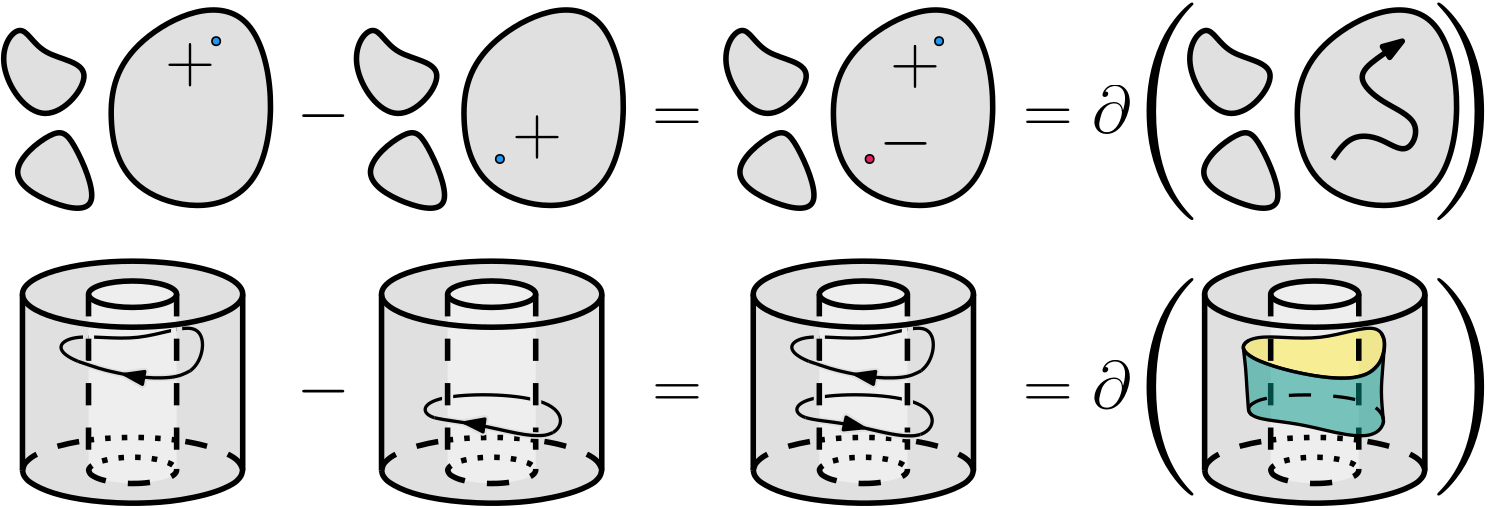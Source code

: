 <?xml version="1.0"?>
<!DOCTYPE ipe SYSTEM "ipe.dtd">
<ipe version="70218" creator="Ipe 7.2.28">
<info created="D:20130404113709" modified="D:20240128180822"/>
<ipestyle name="tungsteno">
<symbol name="arrow/arc(spx)">
<path stroke="sym-stroke" fill="sym-stroke" pen="sym-pen">
0 0 m
-1 0.333 l
-1 -0.333 l
h
</path>
</symbol>
<symbol name="arrow/farc(spx)">
<path stroke="sym-stroke" fill="white" pen="sym-pen">
0 0 m
-1 0.333 l
-1 -0.333 l
h
</path>
</symbol>
<symbol name="arrow/ptarc(spx)">
<path stroke="sym-stroke" fill="sym-stroke" pen="sym-pen">
0 0 m
-1 0.333 l
-0.8 0 l
-1 -0.333 l
h
</path>
</symbol>
<symbol name="arrow/fptarc(spx)">
<path stroke="sym-stroke" fill="white" pen="sym-pen">
0 0 m
-1 0.333 l
-0.8 0 l
-1 -0.333 l
h
</path>
</symbol>
<symbol name="mark/circle(sx)" transformations="translations">
<path fill="sym-stroke">
0.6 0 0 0.6 0 0 e
0.4 0 0 0.4 0 0 e
</path>
</symbol>
<symbol name="mark/disk(sx)" transformations="translations">
<path fill="sym-stroke">
0.6 0 0 0.6 0 0 e
</path>
</symbol>
<symbol name="mark/fdisk(sfx)" transformations="translations">
<group>
<path fill="sym-fill">
0.5 0 0 0.5 0 0 e
</path>
<path fill="sym-stroke" fillrule="eofill">
0.6 0 0 0.6 0 0 e
0.4 0 0 0.4 0 0 e
</path>
</group>
</symbol>
<symbol name="mark/box(sx)" transformations="translations">
<path fill="sym-stroke" fillrule="eofill">
-0.6 -0.6 m
0.6 -0.6 l
0.6 0.6 l
-0.6 0.6 l
h
-0.4 -0.4 m
0.4 -0.4 l
0.4 0.4 l
-0.4 0.4 l
h
</path>
</symbol>
<symbol name="mark/square(sx)" transformations="translations">
<path fill="sym-stroke">
-0.6 -0.6 m
0.6 -0.6 l
0.6 0.6 l
-0.6 0.6 l
h
</path>
</symbol>
<symbol name="mark/fsquare(sfx)" transformations="translations">
<group>
<path fill="sym-fill">
-0.5 -0.5 m
0.5 -0.5 l
0.5 0.5 l
-0.5 0.5 l
h
</path>
<path fill="sym-stroke" fillrule="eofill">
-0.6 -0.6 m
0.6 -0.6 l
0.6 0.6 l
-0.6 0.6 l
h
-0.4 -0.4 m
0.4 -0.4 l
0.4 0.4 l
-0.4 0.4 l
h
</path>
</group>
</symbol>
<symbol name="mark/cross(sx)" transformations="translations">
<group>
<path fill="sym-stroke">
-0.43 -0.57 m
0.57 0.43 l
0.43 0.57 l
-0.57 -0.43 l
h
</path>
<path fill="sym-stroke">
-0.43 0.57 m
0.57 -0.43 l
0.43 -0.57 l
-0.57 0.43 l
h
</path>
</group>
</symbol>
<symbol name="arrow/fnormal(spx)">
<path stroke="sym-stroke" fill="white" pen="sym-pen">
0 0 m
-1 0.333 l
-1 -0.333 l
h
</path>
</symbol>
<symbol name="arrow/pointed(spx)">
<path stroke="sym-stroke" fill="sym-stroke" pen="sym-pen">
0 0 m
-1 0.333 l
-0.8 0 l
-1 -0.333 l
h
</path>
</symbol>
<symbol name="arrow/fpointed(spx)">
<path stroke="sym-stroke" fill="white" pen="sym-pen">
0 0 m
-1 0.333 l
-0.8 0 l
-1 -0.333 l
h
</path>
</symbol>
<symbol name="arrow/linear(spx)">
<path stroke="sym-stroke" pen="sym-pen">
-1 0.333 m
0 0 l
-1 -0.333 l
</path>
</symbol>
<symbol name="arrow/fdouble(spx)">
<path stroke="sym-stroke" fill="white" pen="sym-pen">
0 0 m
-1 0.333 l
-1 -0.333 l
h
-1 0 m
-2 0.333 l
-2 -0.333 l
h
</path>
</symbol>
<symbol name="arrow/double(spx)">
<path stroke="sym-stroke" fill="sym-stroke" pen="sym-pen">
0 0 m
-1 0.333 l
-1 -0.333 l
h
-1 0 m
-2 0.333 l
-2 -0.333 l
h
</path>
</symbol>
<symbol name="arrow/mid-normal(spx)">
<path stroke="sym-stroke" fill="sym-stroke" pen="sym-pen">
0.5 0 m
-0.5 0.333 l
-0.5 -0.333 l
h
</path>
</symbol>
<symbol name="arrow/mid-fnormal(spx)">
<path stroke="sym-stroke" fill="white" pen="sym-pen">
0.5 0 m
-0.5 0.333 l
-0.5 -0.333 l
h
</path>
</symbol>
<symbol name="arrow/mid-pointed(spx)">
<path stroke="sym-stroke" fill="sym-stroke" pen="sym-pen">
0.5 0 m
-0.5 0.333 l
-0.3 0 l
-0.5 -0.333 l
h
</path>
</symbol>
<symbol name="arrow/mid-fpointed(spx)">
<path stroke="sym-stroke" fill="white" pen="sym-pen">
0.5 0 m
-0.5 0.333 l
-0.3 0 l
-0.5 -0.333 l
h
</path>
</symbol>
<symbol name="arrow/mid-double(spx)">
<path stroke="sym-stroke" fill="sym-stroke" pen="sym-pen">
1 0 m
0 0.333 l
0 -0.333 l
h
0 0 m
-1 0.333 l
-1 -0.333 l
h
</path>
</symbol>
<symbol name="arrow/mid-fdouble(spx)">
<path stroke="sym-stroke" fill="white" pen="sym-pen">
1 0 m
0 0.333 l
0 -0.333 l
h
0 0 m
-1 0.333 l
-1 -0.333 l
h
</path>
</symbol>
<anglesize name="22.5 deg" value="22.5"/>
<anglesize name="30 deg" value="30"/>
<anglesize name="45 deg" value="45"/>
<anglesize name="60 deg" value="60"/>
<anglesize name="90 deg" value="90"/>
<arrowsize name="large" value="10"/>
<arrowsize name="small" value="5"/>
<arrowsize name="tiny" value="3"/>
<color name="amber100" value="1 0.925 0.702"/>
<color name="amber200" value="1 0.878 0.51"/>
<color name="amber300" value="1 0.835 0.31"/>
<color name="amber400" value="1 0.792 0.157"/>
<color name="amber500" value="1 0.757 0.027"/>
<color name="amber600" value="1 0.702 0"/>
<color name="amber700" value="1 0.627 0"/>
<color name="amber800" value="1 0.561 0"/>
<color name="amber900" value="1 0.435 0"/>
<color name="blue100" value="0.733 0.871 0.984"/>
<color name="blue200" value="0.565 0.792 0.976"/>
<color name="blue300" value="0.392 0.71 0.965"/>
<color name="blue400" value="0.259 0.647 0.961"/>
<color name="blue500" value="0.129 0.588 0.953"/>
<color name="blue600" value="0.118 0.533 0.898"/>
<color name="blue700" value="0.098 0.463 0.824"/>
<color name="blue800" value="0.082 0.396 0.753"/>
<color name="blue900" value="0.051 0.278 0.631"/>
<color name="bluegray100" value="0.812 0.847 0.863"/>
<color name="bluegray200" value="0.69 0.745 0.773"/>
<color name="bluegray300" value="0.565 0.643 0.682"/>
<color name="bluegray400" value="0.471 0.565 0.612"/>
<color name="bluegray500" value="0.376 0.49 0.545"/>
<color name="bluegray600" value="0.329 0.431 0.478"/>
<color name="bluegray700" value="0.271 0.353 0.392"/>
<color name="bluegray800" value="0.216 0.278 0.31"/>
<color name="bluegray900" value="0.149 0.196 0.22"/>
<color name="brown100" value="0.843 0.8 0.784"/>
<color name="brown200" value="0.737 0.667 0.643"/>
<color name="brown300" value="0.631 0.533 0.498"/>
<color name="brown400" value="0.553 0.431 0.388"/>
<color name="brown500" value="0.475 0.333 0.282"/>
<color name="brown600" value="0.427 0.298 0.255"/>
<color name="brown700" value="0.365 0.251 0.216"/>
<color name="brown800" value="0.306 0.204 0.18"/>
<color name="brown900" value="0.243 0.153 0.137"/>
<color name="cyan100" value="0.698 0.922 0.949"/>
<color name="cyan200" value="0.502 0.871 0.918"/>
<color name="cyan300" value="0.302 0.816 0.882"/>
<color name="cyan400" value="0.149 0.776 0.855"/>
<color name="cyan500" value="0 0.737 0.831"/>
<color name="cyan600" value="0 0.675 0.757"/>
<color name="cyan700" value="0 0.592 0.655"/>
<color name="cyan800" value="0 0.514 0.561"/>
<color name="cyan900" value="0 0.376 0.392"/>
<color name="deeporange100" value="1 0.8 0.737"/>
<color name="deeporange200" value="1 0.671 0.569"/>
<color name="deeporange300" value="1 0.541 0.396"/>
<color name="deeporange400" value="1 0.439 0.263"/>
<color name="deeporange500" value="1 0.341 0.133"/>
<color name="deeporange600" value="0.957 0.318 0.118"/>
<color name="deeporange700" value="0.902 0.29 0.098"/>
<color name="deeporange800" value="0.847 0.263 0.082"/>
<color name="deeporange900" value="0.749 0.212 0.047"/>
<color name="deeppurple100" value="0.82 0.769 0.914"/>
<color name="deeppurple200" value="0.702 0.616 0.859"/>
<color name="deeppurple300" value="0.584 0.459 0.804"/>
<color name="deeppurple400" value="0.494 0.341 0.761"/>
<color name="deeppurple500" value="0.404 0.227 0.718"/>
<color name="deeppurple600" value="0.369 0.208 0.694"/>
<color name="deeppurple700" value="0.318 0.176 0.659"/>
<color name="deeppurple800" value="0.271 0.153 0.627"/>
<color name="deeppurple900" value="0.192 0.106 0.573"/>
<color name="gray100" value="0.961"/>
<color name="gray200" value="0.933"/>
<color name="gray300" value="0.878"/>
<color name="gray400" value="0.741"/>
<color name="gray500" value="0.62"/>
<color name="gray600" value="0.459"/>
<color name="gray700" value="0.38"/>
<color name="gray800" value="0.259"/>
<color name="gray900" value="0.129"/>
<color name="green100" value="0.784 0.902 0.788"/>
<color name="green200" value="0.647 0.839 0.655"/>
<color name="green300" value="0.506 0.78 0.518"/>
<color name="green400" value="0.4 0.733 0.416"/>
<color name="green500" value="0.298 0.686 0.314"/>
<color name="green600" value="0.263 0.627 0.278"/>
<color name="green700" value="0.22 0.557 0.235"/>
<color name="green800" value="0.18 0.49 0.196"/>
<color name="green900" value="0.106 0.369 0.125"/>
<color name="indigo100" value="0.773 0.792 0.914"/>
<color name="indigo200" value="0.624 0.659 0.855"/>
<color name="indigo300" value="0.475 0.525 0.796"/>
<color name="indigo400" value="0.361 0.42 0.753"/>
<color name="indigo500" value="0.247 0.318 0.71"/>
<color name="indigo600" value="0.224 0.286 0.671"/>
<color name="indigo700" value="0.188 0.247 0.624"/>
<color name="indigo800" value="0.157 0.208 0.576"/>
<color name="indigo900" value="0.102 0.137 0.494"/>
<color name="lightblue100" value="0.702 0.898 0.988"/>
<color name="lightblue200" value="0.506 0.831 0.98"/>
<color name="lightblue300" value="0.31 0.765 0.969"/>
<color name="lightblue400" value="0.161 0.714 0.965"/>
<color name="lightblue500" value="0.012 0.663 0.957"/>
<color name="lightblue600" value="0.012 0.608 0.898"/>
<color name="lightblue700" value="0.008 0.533 0.82"/>
<color name="lightblue800" value="0.008 0.467 0.741"/>
<color name="lightblue900" value="0.004 0.341 0.608"/>
<color name="lightgreen100" value="0.863 0.929 0.784"/>
<color name="lightgreen200" value="0.773 0.882 0.647"/>
<color name="lightgreen300" value="0.682 0.835 0.506"/>
<color name="lightgreen400" value="0.612 0.8 0.396"/>
<color name="lightgreen500" value="0.545 0.765 0.29"/>
<color name="lightgreen600" value="0.486 0.702 0.259"/>
<color name="lightgreen700" value="0.408 0.624 0.22"/>
<color name="lightgreen800" value="0.333 0.545 0.184"/>
<color name="lightgreen900" value="0.2 0.412 0.118"/>
<color name="lime100" value="0.941 0.957 0.765"/>
<color name="lime200" value="0.902 0.933 0.612"/>
<color name="lime300" value="0.863 0.906 0.459"/>
<color name="lime400" value="0.831 0.882 0.341"/>
<color name="lime500" value="0.804 0.863 0.224"/>
<color name="lime600" value="0.753 0.792 0.2"/>
<color name="lime700" value="0.686 0.706 0.169"/>
<color name="lime800" value="0.62 0.616 0.141"/>
<color name="lime900" value="0.51 0.467 0.09"/>
<color name="orange100" value="1 0.878 0.698"/>
<color name="orange200" value="1 0.8 0.502"/>
<color name="orange300" value="1 0.718 0.302"/>
<color name="orange400" value="1 0.655 0.149"/>
<color name="orange500" value="1 0.596 0"/>
<color name="orange600" value="0.984 0.549 0"/>
<color name="orange700" value="0.961 0.486 0"/>
<color name="orange800" value="0.937 0.424 0"/>
<color name="orange900" value="0.902 0.318 0"/>
<color name="pink100" value="0.973 0.733 0.816"/>
<color name="pink200" value="0.957 0.561 0.694"/>
<color name="pink300" value="0.941 0.384 0.573"/>
<color name="pink400" value="0.925 0.251 0.478"/>
<color name="pink500" value="0.914 0.118 0.388"/>
<color name="pink600" value="0.847 0.106 0.376"/>
<color name="pink700" value="0.761 0.094 0.357"/>
<color name="pink800" value="0.678 0.078 0.341"/>
<color name="pink900" value="0.533 0.055 0.31"/>
<color name="purple100" value="0.882 0.745 0.906"/>
<color name="purple200" value="0.808 0.576 0.847"/>
<color name="purple300" value="0.729 0.408 0.784"/>
<color name="purple400" value="0.671 0.278 0.737"/>
<color name="purple500" value="0.612 0.153 0.69"/>
<color name="purple600" value="0.557 0.141 0.667"/>
<color name="purple700" value="0.482 0.122 0.635"/>
<color name="purple800" value="0.416 0.106 0.604"/>
<color name="purple900" value="0.29 0.078 0.549"/>
<color name="red100" value="1 0.804 0.824"/>
<color name="red200" value="0.937 0.604 0.604"/>
<color name="red300" value="0.898 0.451 0.451"/>
<color name="red400" value="0.937 0.325 0.314"/>
<color name="red500" value="0.957 0.263 0.212"/>
<color name="red600" value="0.898 0.224 0.208"/>
<color name="red700" value="0.827 0.184 0.184"/>
<color name="red800" value="0.776 0.157 0.157"/>
<color name="red900" value="0.718 0.11 0.11"/>
<color name="teal100" value="0.698 0.875 0.859"/>
<color name="teal200" value="0.502 0.796 0.769"/>
<color name="teal300" value="0.302 0.714 0.675"/>
<color name="teal400" value="0.149 0.651 0.604"/>
<color name="teal500" value="0 0.588 0.533"/>
<color name="teal600" value="0 0.537 0.482"/>
<color name="teal700" value="0 0.475 0.42"/>
<color name="teal800" value="0 0.412 0.361"/>
<color name="teal900" value="0 0.302 0.251"/>
<color name="yellow100" value="1 0.976 0.769"/>
<color name="yellow200" value="1 0.961 0.616"/>
<color name="yellow300" value="1 0.945 0.463"/>
<color name="yellow400" value="1 0.933 0.345"/>
<color name="yellow500" value="1 0.922 0.231"/>
<color name="yellow600" value="0.992 0.847 0.208"/>
<color name="yellow700" value="0.984 0.753 0.176"/>
<color name="yellow800" value="0.976 0.659 0.145"/>
<color name="yellow900" value="0.961 0.498 0.09"/>
<dashstyle name="dash dot dotted" value="[4 2 1 2 1 2] 0"/>
<dashstyle name="dash dotted" value="[4 2 1 2] 0"/>
<dashstyle name="dashed" value="[4] 0"/>
<dashstyle name="dotted" value="[1 3] 0"/>
<dashstyle name="large dashed" value="[12] 0"/>
<dashstyle name="large dotted" value="[2 4] 0"/>
<dashstyle name="medium dashed" value="[8] 0"/>
<gridsize name="10 pts (~3.5 mm)" value="10"/>
<gridsize name="14 pts (~5 mm)" value="14"/>
<gridsize name="16 pts (~6 mm)" value="16"/>
<gridsize name="20 pts (~7 mm)" value="20"/>
<gridsize name="28 pts (~10 mm)" value="28"/>
<gridsize name="32 pts (~12 mm)" value="32"/>
<gridsize name="4 pts" value="4"/>
<gridsize name="56 pts (~20 mm)" value="56"/>
<gridsize name="8 pts (~3 mm)" value="8"/>
<opacity name="10%" value="0.1"/>
<opacity name="20%" value="0.2"/>
<opacity name="30%" value="0.3"/>
<opacity name="40%" value="0.4"/>
<opacity name="50%" value="0.5"/>
<opacity name="60%" value="0.6"/>
<opacity name="70%" value="0.7"/>
<opacity name="80%" value="0.8"/>
<opacity name="90%" value="0.9"/>
<pen name="fat" value="1.2"/>
<pen name="heavier" value="0.8"/>
<pen name="ultrafat" value="2"/>
<symbolsize name="large" value="5"/>
<symbolsize name="small" value="2"/>
<symbolsize name="tiny" value="1.1"/>
<textsize name="Huge" value="\Huge"/>
<textsize name="LARGE" value="\LARGE"/>
<textsize name="Large" value="\Large"/>
<textsize name="footnote" value="\footnotesize"/>
<textsize name="huge" value="\huge"/>
<textsize name="large" value="\large"/>
<textsize name="script" value="\scriptsize"/>
<textsize name="small" value="\small"/>
<textsize name="tiny" value="\tiny"/>
<textstyle name="center" begin="\begin{center}" end="\end{center}"/>
<textstyle name="item" begin="\begin{itemize}\item{}" end="\end{itemize}"/>
<textstyle name="itemize" begin="\begin{itemize}" end="\end{itemize}"/>
<tiling name="falling" angle="-60" step="4" width="1"/>
<tiling name="rising" angle="30" step="4" width="1"/>
</ipestyle>
<page>
<layer name="alpha"/>
<view layers="alpha" active="alpha"/>
<path layer="alpha" matrix="0.49553 0 0 0.49553 -59.4712 -128.14" stroke="black" fill="gray300">
220.888 559.982
210.433 559.652
197.595 558.655
183.061 556.619
168.761 553.36
157.802 549.476
146.416 541.854
144 535.544
144 527.351
144 517.337
144 505.048
144 491.848
144 476.372
144 461.807
144 447.697
144 435.862
144 423.573
144 414.014
145.299 403.88
152.508 397.539
162.991 392.718
175.266 389.168
192.77 386.149
204.088 385.007
220.029 384.196
239.078 384.582
253.294 385.847
267.619 388.244
278.992 390.963
291.705 395.537
298.199 399.113
302.308 403.299
304 408.552
304 416.29
304 427.214
304 443.6
304 454.524
304 468.179
304 489.117
304 509.599
304 524.62
303.985 535.541
302.568 540.521
297.42 545.532
286.31 551.052
275.998 554.239
264.408 556.713
252.685 558.404
243.638 559.266 u
</path>
<path matrix="0.49553 0 0 0.49553 -59.4712 -128.14" fill="gray200">
226.111 545.579
216.789 545.353
209.279 544.524
200.893 542.641
196.159 540.733
193.35 538.759
192.001 536.089
192 529.264
192 521.071
192 511.512
192 502.864
192 492.395
192 481.927
192 471.003
192 463.72
192 454.617
192 447.789
192 438.686
192 428.672
192 421.389
192 411.376
192 408
193.555 405.145
196.619 403.172
204.443 400.459
215.764 398.796
224.984 398.452
236.774 399.299
246.615 401.274
252.123 403.559
254.643 405.414
255.737 407.049
256 409.555
256 413.652
256 420.479
256 426.851
256 438.686
256 451.43
256 463.72
256 471.913
256 481.016
256 492.395
256 500.588
256 506.506
256 517.43
256 525.623
256 532.45
256 535.636
255.655 537.405
252.782 540.196
248.642 542.125
240.362 544.25 u
</path>
<path matrix="0.49553 0 0 0.49553 -59.4712 -128.14" stroke="black" pen="fat">
177.504 509.197
161.528 490.262
249.102 468.96
276.321 483.753
276.204 520.098
228.392 499.73 u
</path>
<path matrix="1 0 0 1 -1 0" stroke="gray300" pen="ultrafat">
35.6705 124.376 m
35.6705 120.239 l
</path>
<path matrix="1 0 0 1 1 0" stroke="gray200" pen="ultrafat">
35.6705 124.376 m
35.6705 120.239 l
</path>
<path matrix="0.49553 0 0 0.49553 -59.4712 -128.14" stroke="black" dash="medium dashed" pen="ultrafat">
192 536 m
192 408 l
</path>
<path matrix="1 0 0 1 -1 -0.1" stroke="gray200" pen="2">
67.3845 122.186 m
67.3845 125.471 l
</path>
<path matrix="1 0 0 1 1 0.3" stroke="gray300" pen="2">
67.3845 122.186 m
67.3845 125.471 l
</path>
<path matrix="0.49553 0 0 0.49553 -59.4712 -128.14" stroke="black" dash="medium dashed" pen="ultrafat">
256 536 m
256 408 l
</path>
<path stroke="gray300" pen="2.4">
72.3481 109.949 m
69.374 108.335
65.3682 107.383
58.8098 107.235
53.6586 107.759
47.9474 108.715
43.5197 109.675
39.4382 110.731
35.6706 111.999
31.8369 113.304 s
</path>
<path matrix="0.49553 0 0 0.148659 -59.4712 66.1079" stroke="black" pen="ultrafat">
80 0 0 80 224 480 e
</path>
<path matrix="0.49553 0 0 0.148659 -59.4712 66.1079" stroke="black" pen="ultrafat">
32 0 0 32 224 480 e
</path>
<path matrix="0.49553 0 0 0.49553 -59.4712 -128.14" stroke="black" pen="ultrafat">
144 536 m
144 408 l
</path>
<path matrix="0.49553 0 0 0.49553 -59.4712 -128.14" stroke="black" pen="ultrafat">
304 536 m
304 408 l
</path>
<path matrix="0.49553 0 0 0.49553 -59.4712 -128.14" stroke="black" pen="ultrafat">
144 408.219 m
144.44 405.487
145.395 403.538
147.438 401.04
149.341 399.378
156.567 395.087
166.431 391.335
177.971 388.37
193.748 385.782
213.464 384.209
229.056 384.048
244.454 384.798
258.347 386.324
277.452 390.143
290.806 394.797
297.721 398.68
299.431 400.005
302.106 402.808
303.378 405.014
304 408.581 s
</path>
<path matrix="0.49553 0 0 0.49553 -59.4712 -128.14" stroke="black" dash="medium dashed" pen="ultrafat">
192.131 408.867 m
192.029 407.594
193.22 405.375
194.255 404.46
197.67 402.544
201.099 401.295
205.198 400.232
209.753 399.404
216.399 398.675
222.484 398.411
227.825 398.469
233.666 398.848
240.93 399.854
246.348 401.129
249.415 402.167
252.922 403.892
254.955 405.567
255.866 407.124
256 408.231
256 409.027 s
</path>
<path matrix="0.49553 0 0 0.49553 -59.4712 -128.14" stroke="black" dash="large dotted" pen="ultrafat">
192.1 408.41 m
192.413 409.537
194.17 411.475
197.429 413.349
201.402 414.797
206.85 416.105
211.445 416.83
216.208 417.311
221.314 417.566
226.472 417.571
231.788 417.311
236.253 416.868
241.682 416.001
246.082 414.948
250.313 413.463
252.65 412.276
254.664 410.745
255.807 409.052
255.98 408.216 s
</path>
<path matrix="0.49553 0 0 0.49553 -59.4712 -128.14" stroke="black" dash="medium dashed" pen="ultrafat">
304 408.581 m
302.579 412.503
299.883 415.6
296.144 418.372
287.513 422.593
280.653 424.945
269.625 427.714
261.321 429.228
256 429.92 s
</path>
<path matrix="0.49553 0 0 0.49553 -59.4712 -128.14" stroke="black" dash="medium dashed" pen="ultrafat">
144.001 408.145 m
145.058 411.891
146.139 413.513
148.973 416.329
151.893 418.395
156.226 420.752
161.169 422.856
165.1 424.241
170.003 425.709
178.498 427.74
183.782 428.747
192 429.989 s
</path>
<path matrix="0.49553 0 0 0.49553 -59.4712 -128.14" stroke="black" dash="large dotted" pen="ultrafat">
192 429.989 m
197.367 430.631
204.327 431.263
212.71 431.76
221.161 431.985
230.839 431.912
239.051 431.571
246.47 431.034
251.422 430.546
256 429.989 s
</path>
<path matrix="0.49553 0 0 0.49553 69.7952 -128.14" stroke="black" fill="gray300">
220.888 559.982
210.433 559.652
197.595 558.655
183.061 556.619
168.761 553.36
157.802 549.476
146.416 541.854
144 535.544
144 527.351
144 517.337
144 505.048
144 491.848
144 476.372
144 461.807
144 447.697
144 435.862
144 423.573
144 414.014
145.299 403.88
152.508 397.539
162.991 392.718
175.266 389.168
192.77 386.149
204.088 385.007
220.029 384.196
239.078 384.582
253.294 385.847
267.619 388.244
278.992 390.963
291.705 395.537
298.199 399.113
302.308 403.299
304 408.552
304 416.29
304 427.214
304 443.6
304 454.524
304 468.179
304 489.117
304 509.599
304 524.62
303.985 535.541
302.568 540.521
297.42 545.532
286.31 551.052
275.998 554.239
264.408 556.713
252.685 558.404
243.638 559.266 u
</path>
<path matrix="0.49553 0 0 0.49553 69.7952 -128.14" fill="gray200">
226.111 545.579
216.789 545.353
209.279 544.524
200.893 542.641
196.159 540.733
193.35 538.759
192.001 536.089
192 529.264
192 521.071
192 511.512
192 502.864
192 492.395
192 481.927
192 471.003
192 463.72
192 454.617
192 447.789
192 438.686
192 428.672
192 421.389
192 411.376
192 408
193.555 405.145
196.619 403.172
204.443 400.459
215.764 398.796
224.984 398.452
236.774 399.299
246.615 401.274
252.123 403.559
254.643 405.414
255.737 407.049
256 409.555
256 413.652
256 420.479
256 426.851
256 438.686
256 451.43
256 463.72
256 471.913
256 481.016
256 492.395
256 500.588
256 506.506
256 517.43
256 525.623
256 532.45
256 535.636
255.655 537.405
252.782 540.196
248.642 542.125
240.362 544.25 u
</path>
<path matrix="0.49553 0 0 0.148659 69.7952 66.1079" stroke="black" pen="ultrafat">
80 0 0 80 224 480 e
</path>
<path matrix="0.49553 0 0 0.148659 69.7952 66.1079" stroke="black" pen="ultrafat">
32 0 0 32 224 480 e
</path>
<path matrix="0.49553 0 0 0.49553 69.7952 -128.14" stroke="black" pen="ultrafat">
144 536 m
144 408 l
</path>
<path matrix="0.49553 0 0 0.49553 69.7952 -128.14" stroke="black" pen="ultrafat">
304 536 m
304 408 l
</path>
<path matrix="0.49553 0 0 0.49553 69.7952 -128.14" stroke="black" pen="fat">
174.545 464.818
172.179 444.108
212.415 444.108
273.362 423.99
281.646 463.043 u
</path>
<path matrix="1 0 0 1 -1 0" stroke="gray300" pen="ultrafat">
164.937 101.697 m
164.937 98.1679 l
</path>
<path matrix="1 0 0 1 1 0" stroke="gray200" pen="ultrafat">
164.937 101.697 m
164.937 98.1679 l
</path>
<path matrix="0.49553 0 0 0.49553 69.7952 -128.14" stroke="black" dash="medium dashed" pen="ultrafat">
192 536 m
192 408 l
</path>
<path matrix="1 0 0 1 -1 0" stroke="gray200" pen="2">
196.651 100.967 m
196.651 96.9511 l
</path>
<path matrix="1 0 0 1 1 0" stroke="gray300" pen="2">
196.651 100.967 m
196.651 96.9511 l
</path>
<path matrix="0.49553 0 0 0.49553 69.7952 -128.14" stroke="black" dash="medium dashed" pen="ultrafat">
256 536 m
256 408 l
</path>
<path matrix="0.49553 0 0 0.49553 69.7952 -128.14" stroke="black" pen="ultrafat">
144 408.219 m
144.44 405.487
145.395 403.538
147.438 401.04
149.341 399.378
156.567 395.087
166.431 391.335
177.971 388.37
193.748 385.782
213.464 384.209
229.056 384.048
244.454 384.798
258.347 386.324
277.452 390.143
290.806 394.797
297.721 398.68
299.431 400.005
302.106 402.808
303.378 405.014
304 408.581 s
</path>
<path matrix="0.49553 0 0 0.49553 69.7952 -128.14" stroke="black" dash="medium dashed" pen="ultrafat">
192.131 408.867 m
192.029 407.594
193.22 405.375
194.255 404.46
197.67 402.544
201.099 401.295
205.198 400.232
209.753 399.404
216.399 398.675
222.484 398.411
227.825 398.469
233.666 398.848
240.93 399.854
246.348 401.129
249.415 402.167
252.922 403.892
254.955 405.567
255.866 407.124
256 408.231
256 409.027 s
</path>
<path matrix="0.49553 0 0 0.49553 69.7952 -128.14" stroke="black" dash="large dotted" pen="ultrafat">
192.1 408.41 m
192.413 409.537
194.17 411.475
197.429 413.349
201.402 414.797
206.85 416.105
211.445 416.83
216.208 417.311
221.314 417.566
226.472 417.571
231.788 417.311
236.253 416.868
241.682 416.001
246.082 414.948
250.313 413.463
252.65 412.276
254.664 410.745
255.807 409.052
255.98 408.216 s
</path>
<path matrix="0.49553 0 0 0.49553 69.7952 -128.14" stroke="black" dash="medium dashed" pen="ultrafat">
304 408.581 m
302.579 412.503
299.883 415.6
296.144 418.372
287.513 422.593
280.653 424.945
269.625 427.714
261.321 429.228
256 429.92 s
</path>
<path matrix="0.49553 0 0 0.49553 69.7952 -128.14" stroke="black" dash="medium dashed" pen="ultrafat">
144.001 408.145 m
145.058 411.891
146.139 413.513
148.973 416.329
151.893 418.395
156.226 420.752
161.169 422.856
165.1 424.241
170.003 425.709
178.498 427.74
183.782 428.747
192 429.989 s
</path>
<path matrix="0.49553 0 0 0.49553 69.7952 -128.14" stroke="black" dash="large dotted" pen="ultrafat">
192 429.989 m
197.367 430.631
204.327 431.263
212.71 431.76
221.161 431.985
230.839 431.912
239.051 431.571
246.47 431.034
251.422 430.546
256 429.989 s
</path>
<path stroke="gray300" pen="2.4">
202.878 87.6722 m
201.093 86.9004
199.091 86.5204
195.257 86.5351
190.161 87.2819
181.769 89.1624
176.022 90.4117
169.676 91.4158
163.007 92.3496
160.162 93.0085 s
</path>
<path stroke="gray300" pen="2.8" arrow="normal/normal">
172.21 91.0561 m
171.887 91.1043
171.091 91.22 s
</path>
<path matrix="0.49553 0 0 0.49553 203.613 -128.14" stroke="black" fill="gray300">
220.888 559.982
210.433 559.652
197.595 558.655
183.061 556.619
168.761 553.36
157.802 549.476
146.416 541.854
144 535.544
144 527.351
144 517.337
144 505.048
144 491.848
144 476.372
144 461.807
144 447.697
144 435.862
144 423.573
144 414.014
145.299 403.88
152.508 397.539
162.991 392.718
175.266 389.168
192.77 386.149
204.088 385.007
220.029 384.196
239.078 384.582
253.294 385.847
267.619 388.244
278.992 390.963
291.705 395.537
298.199 399.113
302.308 403.299
304 408.552
304 416.29
304 427.214
304 443.6
304 454.524
304 468.179
304 489.117
304 509.599
304 524.62
303.985 535.541
302.568 540.521
297.42 545.532
286.31 551.052
275.998 554.239
264.408 556.713
252.685 558.404
243.638 559.266 u
</path>
<path matrix="0.49553 0 0 0.49553 203.613 -128.14" fill="gray200">
226.111 545.579
216.789 545.353
209.279 544.524
200.893 542.641
196.159 540.733
193.35 538.759
192.001 536.089
192 529.264
192 521.071
192 511.512
192 502.864
192 492.395
192 481.927
192 471.003
192 463.72
192 454.617
192 447.789
192 438.686
192 428.672
192 421.389
192 411.376
192 408
193.555 405.145
196.619 403.172
204.443 400.459
215.764 398.796
224.984 398.452
236.774 399.299
246.615 401.274
252.123 403.559
254.643 405.414
255.737 407.049
256 409.555
256 413.652
256 420.479
256 426.851
256 438.686
256 451.43
256 463.72
256 471.913
256 481.016
256 492.395
256 500.588
256 506.506
256 517.43
256 525.623
256 532.45
256 535.636
255.655 537.405
252.782 540.196
248.642 542.125
240.362 544.25 u
</path>
<path matrix="0.49553 0 0 0.148659 203.613 66.1079" stroke="black" pen="ultrafat">
32 0 0 32 224 480 e
</path>
<path matrix="0.49553 0 0 0.49553 203.613 -128.14" stroke="black" pen="ultrafat">
144 536 m
144 408 l
</path>
<path matrix="0.49553 0 0 0.49553 203.613 -128.14" stroke="black" pen="ultrafat">
304 536 m
304 408 l
</path>
<path matrix="0.49553 0 0 0.49553 203.613 -128.14" stroke="black" pen="fat">
177.504 509.197
161.528 490.262
249.102 468.96
276.321 483.753
276.204 520.098
228.392 499.73 u
</path>
<path matrix="1 0 0 1 -1 0" stroke="gray300" pen="ultrafat">
298.755 124.006 m
298.755 120.356 l
</path>
<path matrix="1 0 0 1 1 0" stroke="gray200" pen="ultrafat">
298.755 124.006 m
298.755 120.356 l
</path>
<path matrix="0.49553 0 0 0.49553 203.613 -128.14" stroke="black" pen="fat">
174.545 464.818
172.179 444.108
212.415 444.108
273.362 423.99
281.646 463.043 u
</path>
<path matrix="1 0 0 1 -1 0" stroke="gray300" pen="ultrafat">
298.755 101.86 m
298.755 98.2098 s
</path>
<path matrix="1 0 0 1 1 0" stroke="gray200" pen="ultrafat">
298.755 101.86 m
298.755 98.2098 s
</path>
<path matrix="0.49553 0 0 0.49553 203.613 -128.14" stroke="black" dash="medium dashed" pen="ultrafat">
192 536 m
192 408 l
</path>
<path matrix="1 0 0 1 -1 -0.1" stroke="gray200" pen="2">
330.469 122.059 m
330.469 125.466 l
</path>
<path matrix="1 0 0 1 1 0.3" stroke="gray300" pen="2">
330.469 122.059 m
330.469 125.466 l
</path>
<path matrix="1 0 0 1 -1 0.4" stroke="gray200" pen="2">
330.469 100.643 m
330.469 96.8713 s
</path>
<path matrix="1 0 0 1 1 0.4" stroke="gray300" pen="2">
330.469 100.643 m
330.469 96.8713 s
</path>
<path matrix="0.49553 0 0 0.49553 203.613 -128.14" stroke="black" dash="medium dashed" pen="ultrafat">
256 536 m
256 408 l
</path>
<path matrix="0.49553 0 0 0.49553 203.613 -128.14" stroke="black" pen="ultrafat">
144 408.219 m
144.44 405.487
145.395 403.538
147.438 401.04
149.341 399.378
156.567 395.087
166.431 391.335
177.971 388.37
193.748 385.782
213.464 384.209
229.056 384.048
244.454 384.798
258.347 386.324
277.452 390.143
290.806 394.797
297.721 398.68
299.431 400.005
302.106 402.808
303.378 405.014
304 408.581 s
</path>
<path matrix="0.49553 0 0 0.49553 203.613 -128.14" stroke="black" dash="medium dashed" pen="ultrafat">
192.131 408.867 m
192.029 407.594
193.22 405.375
194.255 404.46
197.67 402.544
201.099 401.295
205.198 400.232
209.753 399.404
216.399 398.675
222.484 398.411
227.825 398.469
233.666 398.848
240.93 399.854
246.348 401.129
249.415 402.167
252.922 403.892
254.955 405.567
255.866 407.124
256 408.231
256 409.027 s
</path>
<path matrix="0.49553 0 0 0.49553 203.613 -128.14" stroke="black" dash="large dotted" pen="ultrafat">
192.1 408.41 m
192.413 409.537
194.17 411.475
197.429 413.349
201.402 414.797
206.85 416.105
211.445 416.83
216.208 417.311
221.314 417.566
226.472 417.571
231.788 417.311
236.253 416.868
241.682 416.001
246.082 414.948
250.313 413.463
252.65 412.276
254.664 410.745
255.807 409.052
255.98 408.216 s
</path>
<path matrix="0.49553 0 0 0.49553 203.613 -128.14" stroke="black" dash="medium dashed" pen="ultrafat">
304 408.581 m
302.579 412.503
299.883 415.6
296.144 418.372
287.513 422.593
280.653 424.945
269.625 427.714
261.321 429.228
256 429.92 s
</path>
<path matrix="0.49553 0 0 0.49553 203.613 -128.14" stroke="black" dash="medium dashed" pen="ultrafat">
144.001 408.145 m
145.058 411.891
146.139 413.513
148.973 416.329
151.893 418.395
156.226 420.752
161.169 422.856
165.1 424.241
170.003 425.709
178.498 427.74
183.782 428.747
192 429.989 s
</path>
<path matrix="0.49553 0 0 0.49553 203.613 -128.14" stroke="black" dash="large dotted" pen="ultrafat">
192 429.989 m
197.367 430.631
204.327 431.263
212.71 431.76
221.161 431.985
230.839 431.912
239.051 431.571
246.47 431.034
251.422 430.546
256 429.989 s
</path>
<path matrix="1 0 0 1 263.125 0" stroke="gray300" pen="2.4">
72.3481 109.949 m
69.374 108.335
65.3682 107.383
58.8098 107.235
53.6586 107.759
47.9474 108.715
43.5197 109.675
39.4382 110.731
35.6706 111.999
31.8369 113.304 s
</path>
<path matrix="0.49553 0 0 0.49553 366.106 -128.14" stroke="black" fill="gray300">
220.888 559.982
210.433 559.652
197.595 558.655
183.061 556.619
168.761 553.36
157.802 549.476
146.416 541.854
144 535.544
144 527.351
144 517.337
144 505.048
144 491.848
144 476.372
144 461.807
144 447.697
144 435.862
144 423.573
144 414.014
145.299 403.88
152.508 397.539
162.991 392.718
175.266 389.168
192.77 386.149
204.088 385.007
220.029 384.196
239.078 384.582
253.294 385.847
267.619 388.244
278.992 390.963
291.705 395.537
298.199 399.113
302.308 403.299
304 408.552
304 416.29
304 427.214
304 443.6
304 454.524
304 468.179
304 489.117
304 509.599
304 524.62
303.985 535.541
302.568 540.521
297.42 545.532
286.31 551.052
275.998 554.239
264.408 556.713
252.685 558.404
243.638 559.266 u
</path>
<path matrix="0.49553 0 0 0.49553 366.106 -128.14" fill="gray200">
226.111 545.579
216.789 545.353
209.279 544.524
200.893 542.641
196.159 540.733
193.35 538.759
192.001 536.089
192 529.264
192 521.071
192 511.512
192 502.864
192 492.395
192 481.927
192 471.003
192 463.72
192 454.617
192 447.789
192 438.686
192 428.672
192 421.389
192 411.376
192 408
193.555 405.145
196.619 403.172
204.443 400.459
215.764 398.796
224.984 398.452
236.774 399.299
246.615 401.274
252.123 403.559
254.643 405.414
255.737 407.049
256 409.555
256 413.652
256 420.479
256 426.851
256 438.686
256 451.43
256 463.72
256 471.913
256 481.016
256 492.395
256 500.588
256 506.506
256 517.43
256 525.623
256 532.45
256 535.636
255.655 537.405
252.782 540.196
248.642 542.125
240.362 544.25 u
</path>
<path matrix="0.49553 0 0 0.148659 366.106 66.1079" stroke="black" pen="ultrafat">
80 0 0 80 224 480 e
</path>
<path matrix="0.49553 0 0 0.148659 366.106 66.1079" stroke="black" pen="ultrafat">
32 0 0 32 224 480 e
</path>
<path matrix="0.49553 0 0 0.49553 366.106 -128.14" stroke="black" pen="ultrafat">
144 536 m
144 408 l
</path>
<path matrix="0.49553 0 0 0.49553 366.106 -128.14" stroke="black" pen="ultrafat">
304 536 m
304 408 l
</path>
<path matrix="0.49553 0 0 0.49553 366.106 -128.14" stroke="black" fill="yellow500" pen="fat" opacity="50%" stroke-opacity="opaque">
177.504 509.197
161.528 490.262
249.102 468.96
276.321 483.753
276.204 520.098
228.392 499.73 u
</path>
<path matrix="0.49553 0 0 0.49553 366.106 -128.14" stroke="black" dash="medium dashed" pen="ultrafat">
192 536 m
192 408 l
</path>
<path matrix="0.49553 0 0 0.49553 366.106 -128.14" stroke="black" dash="medium dashed" pen="ultrafat">
256 536 m
256 408 l
</path>
<path matrix="0.49553 0 0 0.49553 366.106 -128.14" stroke="black" pen="ultrafat">
144 408.219 m
144.44 405.487
145.395 403.538
147.438 401.04
149.341 399.378
156.567 395.087
166.431 391.335
177.971 388.37
193.748 385.782
213.464 384.209
229.056 384.048
244.454 384.798
258.347 386.324
277.452 390.143
290.806 394.797
297.721 398.68
299.431 400.005
302.106 402.808
303.378 405.014
304 408.581 s
</path>
<path matrix="0.49553 0 0 0.49553 366.106 -128.14" stroke="black" dash="medium dashed" pen="ultrafat">
192.131 408.867 m
192.029 407.594
193.22 405.375
194.255 404.46
197.67 402.544
201.099 401.295
205.198 400.232
209.753 399.404
216.399 398.675
222.484 398.411
227.825 398.469
233.666 398.848
240.93 399.854
246.348 401.129
249.415 402.167
252.922 403.892
254.955 405.567
255.866 407.124
256 408.231
256 409.027 s
</path>
<path matrix="0.49553 0 0 0.49553 366.106 -128.14" stroke="black" dash="large dotted" pen="ultrafat">
192.1 408.41 m
192.413 409.537
194.17 411.475
197.429 413.349
201.402 414.797
206.85 416.105
211.445 416.83
216.208 417.311
221.314 417.566
226.472 417.571
231.788 417.311
236.253 416.868
241.682 416.001
246.082 414.948
250.313 413.463
252.65 412.276
254.664 410.745
255.807 409.052
255.98 408.216 s
</path>
<path matrix="0.49553 0 0 0.49553 366.106 -128.14" stroke="black" dash="medium dashed" pen="ultrafat">
304 408.581 m
302.579 412.503
299.883 415.6
296.144 418.372
287.513 422.593
280.653 424.945
269.625 427.714
261.321 429.228
256 429.92 s
</path>
<path matrix="0.49553 0 0 0.49553 366.106 -128.14" stroke="black" dash="medium dashed" pen="ultrafat">
144.001 408.145 m
145.058 411.891
146.139 413.513
148.973 416.329
151.893 418.395
156.226 420.752
161.169 422.856
165.1 424.241
170.003 425.709
178.498 427.74
183.782 428.747
192 429.989 s
</path>
<path matrix="0.49553 0 0 0.49553 366.106 -128.14" stroke="black" dash="large dotted" pen="ultrafat">
192 429.989 m
197.367 430.631
204.327 431.263
212.71 431.76
221.161 431.985
230.839 431.912
239.051 431.571
246.47 431.034
251.422 430.546
256 429.989 s
</path>
<path stroke="black" fill="teal500" opacity="50%" stroke-opacity="opaque">
451.455 117.694
451.733 115.322
452.071 112.29
452.349 109.082
452.546 106.05
452.669 103.961
452.821 101.48
452.923 99.9324
453.066 97.9834
453.271 95.361
454.255 94.0878
456.475 93.0078
458.096 92.5866
461.83 91.9652
464 91.6776
466.089 91.4021
468.635 91.0389
471.222 90.6153
475.131 89.8357
480.318 88.6357
483.89 87.8172
487.821 87.0348
490.676 86.6225
495.184 86.4998
497.76 87.0147
499.592 87.9305
501.75 90.87
501.58 94.445
501.379 96.7316
501.137 100.835
501.148 104.565
501.381 108.467
501.56 110.729
501.741 113.034
501.925 116.409
502.01 116.787
500.931 113.661
500.389 112.682
498.423 110.354
496.603 109.089
495.382 108.504
491.843 107.518
489.677 107.251
485.523 107.18
481.617 107.469
477.345 108.038
471.378 109.158
468.292 109.87
465.351 110.638
462.828 111.375
458.198 112.984
455.158 114.356
453.167 115.601 u
</path>
<path matrix="0.49553 0 0 0.49553 366.106 -128.14" stroke="black" pen="fat">
176.335 502.509 m
173.571 500.67
172.125 498.314
172.124 496.509
173.907 482.669
174.715 467.317
175.711 452.395
176.299 450.189
178.303 448.16 s
</path>
<path matrix="0.49553 0 0 0.49553 366.106 -128.14" stroke="black" pen="fat">
272.26 507.846 m
274.307 503.496
274.77 500.249
273.29 481.053
271.943 464.893
273.614 446.72
273.96 443.242 s
</path>
<text matrix="1 0 0 1 0 -99.2256" pos="110.5 195.5" stroke="black" type="label" width="300.514" height="17.219" depth="2.06" valign="baseline" size="Huge" style="math">-\phantom{aaaaaaaa}=\phantom{aaaaaaaa}=\partial</text>
<text matrix="3.15442 0 0 3.15442 79.8635 -140.952" pos="104.5 71.5" stroke="black" type="label" width="43.037" height="18.564" depth="6.18" valign="baseline" size="Huge" style="math">(\phantom{aa})</text>
<path stroke="black" pen="fat" arrow="normal/normal">
172.21 91.0561 m
171.887 91.1043
171.091 91.22 s
</path>
<path stroke="black" pen="fat">
202.878 87.6722 m
201.093 86.9004
199.091 86.5204
195.257 86.5351
190.161 87.2819
181.769 89.1624
176.022 90.4117
169.676 91.4158
163.007 92.3496
160.162 93.0085 s
</path>
<path stroke="gray300" pen="2.4">
293.849 93.0508 m
294.778 92.7807
296.079 92.4884
297.528 92.2317
299.112 91.9964
300.188 91.8503
301.909 91.6252
303.74 91.3826
305.956 91.067
307.463 90.8307
309.211 90.5287
310.97 90.1895
312.402 89.8873
313.936 89.5447
315.177 89.2582
316.453 88.9588
317.799 88.6417
319.902 88.1526
321.936 87.7001
323.139 87.4483
324.666 87.1527
326.449 86.8524
327.524 86.7013
328.823 86.5573
329.711 86.4881
331.841 86.4496
332.723 86.5026
333.145 86.5464
334.353 86.7537
335.121 86.9658 s
</path>
<path matrix="1 0 0 1 0 48" stroke="black" dash="medium dashed" pen="fat">
453.191 48.1841 m
453.562 49.0847
454.449 49.9741
456.302 50.9961
457.988 51.5908
460.835 52.2606
463.626 52.6798
466.296 52.9472
470.261 53.1769
473.969 53.2459
479.835 53.0947
485.248 52.6504
489.266 52.0779
492.218 51.4682
494.295 50.8959
497.266 49.7199
498.856 48.777
499.983 47.8595
501.015 46.6401
501.648 45.3566
501.867 44.3134 s
</path>
<path matrix="1 0 0 1 0 48" stroke="black" pen="fat">
453.18 48.0809 m
453.629 46.7067
454.541 45.8826
456.071 45.1437
458.063 44.5936
460.188 44.2052
463.045 43.8023
465.349 43.501
467.82 43.16
470.781 42.6922
473.745 42.1317
476.56 41.515
478.695 41.018
481.098 40.4528
484.713 39.6395
488.187 38.9728
491.16 38.5722
494.592 38.4602
496.538 38.6878
498.327 39.2337
499.764 40.0542
500.807 41.0414
501.641 42.5105
501.821 43.2011
501.884 43.9451 s
</path>
<path stroke="black" pen="fat">
451.364 118.089 m
451.987 116.737
453.413 115.569
455.128 114.442
457.09 113.506
460.076 112.344
462.431 111.535
465.86 110.513
469.52 109.576
474.033 108.666
476.958 108.147
479.457 107.768
483.912 107.315
487.988 107.234
491.023 107.442
493.992 108.13
496.072 108.856
497.98 110.115
499.376 111.508
500.325 112.692
500.947 113.837
501.698 115.873
502.056 117.543 s
</path>
<path matrix="0.639949 0 0 0.639949 -22.1499 61.0131" stroke="black" fill="gray300" pen="ultrafat">
53.2633 275.997
34.9201 250.553
65.0976 206.766
100.009 249.37
61.5473 252.328 u
</path>
<path matrix="0.639949 0 0 0.639949 -22.1499 61.0131" stroke="black" fill="gray300" pen="ultrafat">
72.1982 213.867
40.2456 187.24
69.8314 168.896
100.009 164.163
81.074 208.541 u
</path>
<path matrix="0.639949 0 0 0.639949 -22.1499 61.0131" stroke="black" fill="gray300" pen="ultrafat">
108.885 263.571
99.4172 218.601
112.435 169.488
199.417 161.796
192.908 300.257 u
</path>
<path matrix="0.639949 0 0 0.639949 104.85 61.0131" stroke="black" fill="gray300" pen="ultrafat">
53.2633 275.997
34.9201 250.553
65.0976 206.766
100.009 249.37
61.5473 252.328 u
</path>
<path matrix="0.639949 0 0 0.639949 104.85 61.0131" stroke="black" fill="gray300" pen="ultrafat">
72.1982 213.867
40.2456 187.24
69.8314 168.896
100.009 164.163
81.074 208.541 u
</path>
<path matrix="0.639949 0 0 0.639949 104.85 61.0131" stroke="black" fill="gray300" pen="ultrafat">
108.885 263.571
99.4172 218.601
112.435 169.488
199.417 161.796
192.908 300.257 u
</path>
<path matrix="0.639949 0 0 0.639949 237.85 61.0131" stroke="black" fill="gray300" pen="ultrafat">
53.2633 275.997
34.9201 250.553
65.0976 206.766
100.009 249.37
61.5473 252.328 u
</path>
<path matrix="0.639949 0 0 0.639949 237.85 61.0131" stroke="black" fill="gray300" pen="ultrafat">
72.1982 213.867
40.2456 187.24
69.8314 168.896
100.009 164.163
81.074 208.541 u
</path>
<path matrix="0.639949 0 0 0.639949 237.85 61.0131" stroke="black" fill="gray300" pen="ultrafat">
108.885 263.571
99.4172 218.601
112.435 169.488
199.417 161.796
192.908 300.257 u
</path>
<path matrix="0.639949 0 0 0.639949 404.85 61.0131" stroke="black" fill="gray300" pen="ultrafat">
53.2633 275.997
34.9201 250.553
65.0976 206.766
100.009 249.37
61.5473 252.328 u
</path>
<path matrix="0.639949 0 0 0.639949 404.85 61.0131" stroke="black" fill="gray300" pen="ultrafat">
72.1982 213.867
40.2456 187.24
69.8314 168.896
100.009 164.163
81.074 208.541 u
</path>
<path matrix="0.639949 0 0 0.639949 404.85 61.0131" stroke="black" fill="gray300" pen="ultrafat">
108.885 263.571
99.4172 218.601
112.435 169.488
199.417 161.796
192.908 300.257 u
</path>
<path matrix="0.639949 0 0 0.639949 404.85 61.0131" stroke="black" pen="ultrafat" arrow="normal/normal">
123.086 195.524 m
133.145 209.725
150.305 207.95
165.689 196.115
173.973 217.417
150.305 226.885
134.92 241.678
147.938 252.328
162.139 261.796 s
</path>
<text pos="110.5 195.5" stroke="black" type="label" width="300.514" height="17.219" depth="2.06" valign="baseline" size="Huge" style="math">-\phantom{aaaaaaaa}=\phantom{aaaaaaaa}=\partial</text>
<text matrix="3.15442 0 0 3.15442 79.8635 -41.7265" pos="104.5 71.5" stroke="black" type="label" width="43.037" height="18.564" depth="6.18" valign="baseline" size="Huge" style="math">(\phantom{aa})</text>
<text matrix="1 0 0 1 -28.4024 -97.0414" pos="91.7249 310.908" stroke="black" type="label" width="17.843" height="13.97" depth="1.57" valign="baseline" size="Huge" style="math">+</text>
<text matrix="1 0 0 1 118.343 -95.858" pos="201.784 281.322" stroke="black" type="label" width="19.279" height="14.465" depth="2.06" valign="baseline" size="Huge" style="math">-</text>
<text matrix="1 0 0 1 96.4497 -123.077" pos="91.7249 310.908" stroke="black" type="label" width="17.843" height="13.97" depth="1.57" valign="baseline" size="Huge" style="math">+</text>
<text matrix="1 0 0 1 232.544 -97.6331" pos="91.7249 310.908" stroke="black" type="label" width="17.843" height="13.97" depth="1.57" valign="baseline" size="Huge" style="math">+</text>
<use name="mark/fdisk(sfx)" pos="81.6081 228.549" size="normal" stroke="black" fill="blue500"/>
<use name="mark/fdisk(sfx)" pos="183.76 186.138" size="normal" stroke="black" fill="blue500"/>
<use name="mark/fdisk(sfx)" pos="316.868 186.138" size="normal" stroke="black" fill="pink500"/>
<use name="mark/fdisk(sfx)" pos="341.861 228.549" size="normal" stroke="black" fill="blue500"/>
<path stroke="gray300" pen="2.8" arrow="normal/normal">
50.7783 108.199 m
49.7213 108.383
48.6005 108.589 s
</path>
<path stroke="black" pen="fat" arrow="normal/normal">
50.7783 108.199 m
49.7213 108.383
48.6005 108.589 s
</path>
<path stroke="black" pen="fat">
72.3481 109.949 m
69.374 108.335
65.3682 107.383
58.8098 107.235
53.6586 107.759
47.9474 108.715
43.5197 109.675
39.4382 110.731
35.6706 111.999
31.8369 113.304 s
</path>
<path matrix="1 0 0 1 263.125 0" stroke="gray300" pen="2.8" arrow="normal/normal">
50.7783 108.199 m
49.7213 108.383
48.6005 108.589 s
</path>
<path matrix="1 0 0 1 263.125 0" stroke="black" pen="fat" arrow="normal/normal">
50.7783 108.199 m
49.7213 108.383
48.6005 108.589 s
</path>
<path matrix="1 0 0 1 263.125 0" stroke="black" pen="fat">
72.3481 109.949 m
69.374 108.335
65.3682 107.383
58.8098 107.235
53.6586 107.759
47.9474 108.715
43.5197 109.675
39.4382 110.731
35.6706 111.999
31.8369 113.304 s
</path>
<path stroke="gray300" pen="2.8" arrow="normal/normal">
313.218 89.7045 m
313.79 89.576
314.723 89.3629 s
</path>
<path stroke="black" pen="fat" arrow="normal/normal">
313.218 89.7045 m
313.79 89.576
314.723 89.3629 s
</path>
<path stroke="black" pen="fat">
293.849 93.0508 m
294.778 92.7807
296.079 92.4884
297.528 92.2317
299.112 91.9964
300.188 91.8503
301.909 91.6252
303.74 91.3826
305.956 91.067
307.463 90.8307
309.211 90.5287
310.97 90.1895
312.402 89.8873
313.936 89.5447
315.177 89.2582
316.453 88.9588
317.799 88.6417
319.902 88.1526
321.936 87.7001
323.139 87.4483
324.666 87.1527
326.449 86.8524
327.524 86.7013
328.823 86.5573
329.711 86.4881
331.841 86.4496
332.723 86.5026
333.145 86.5464
334.353 86.7537
335.121 86.9658 s
</path>
<path matrix="0.49553 0 0 0.148659 203.613 66.1079" stroke="black" pen="ultrafat">
80 0 0 80 224 480 e
</path>
</page>
</ipe>
